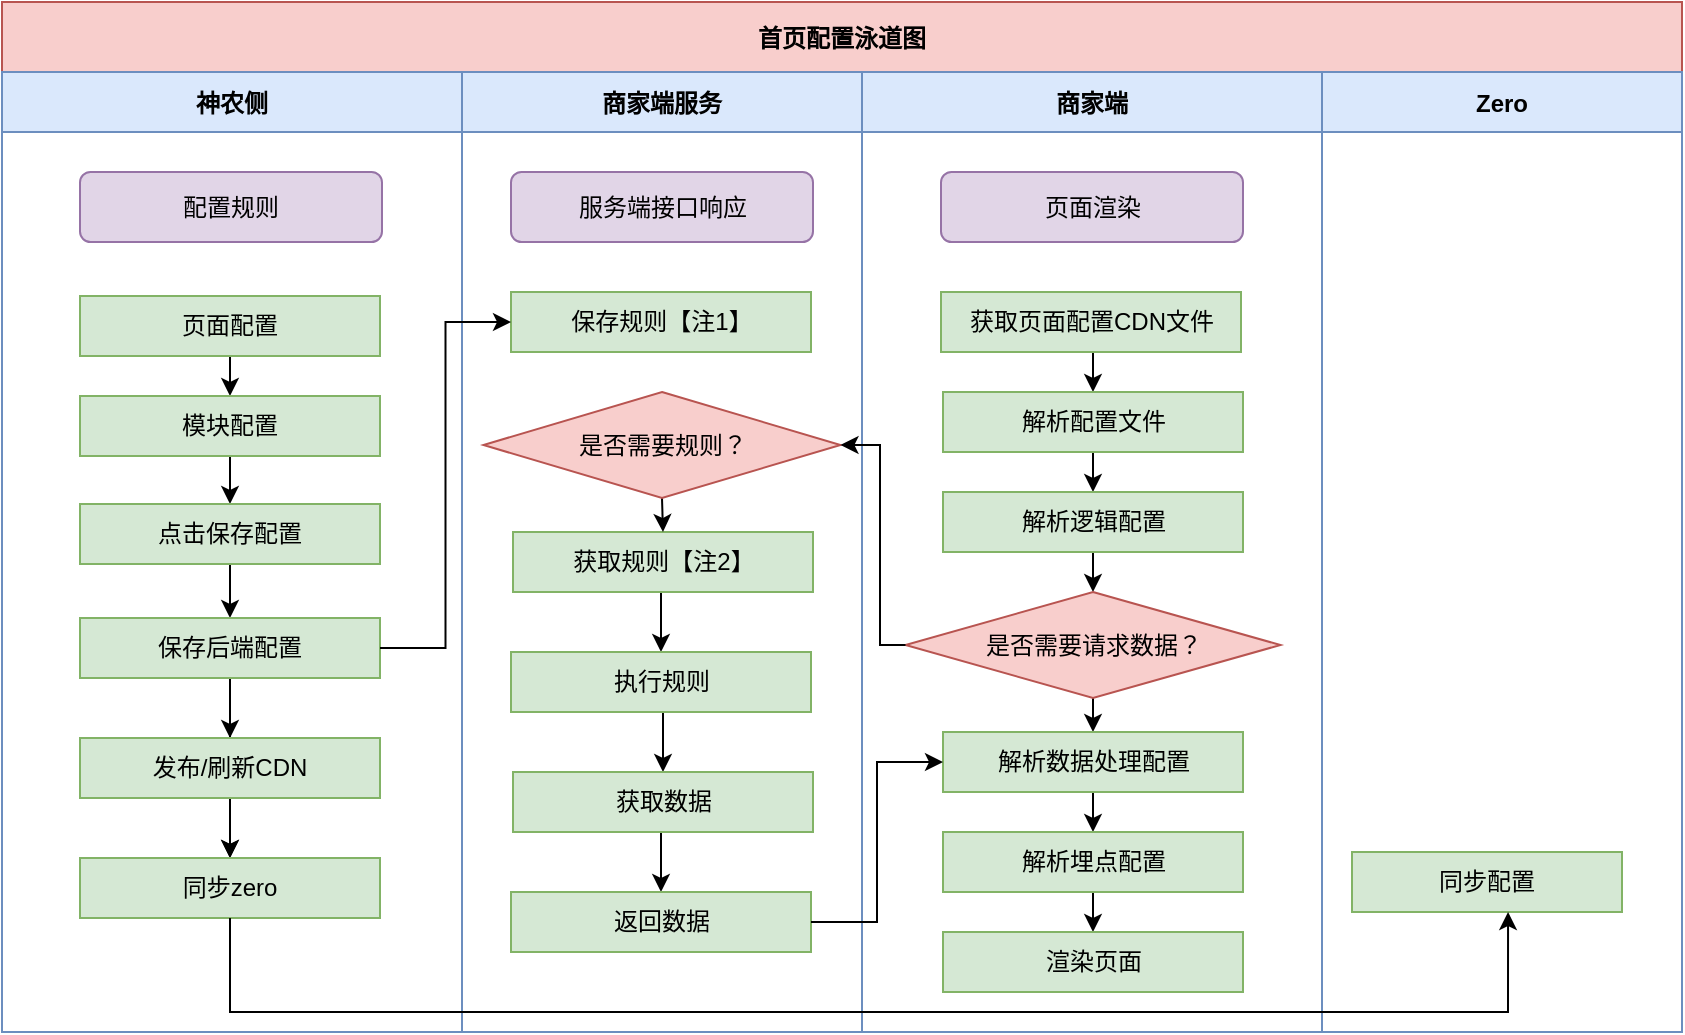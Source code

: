 <mxfile version="16.2.6" type="github">
  <diagram id="vu_ENW9BHtDXbUHurVaX" name="Page-1">
    <mxGraphModel dx="1005" dy="603" grid="1" gridSize="10" guides="1" tooltips="1" connect="1" arrows="1" fold="1" page="1" pageScale="1" pageWidth="827" pageHeight="1169" math="0" shadow="0">
      <root>
        <mxCell id="0" />
        <mxCell id="1" parent="0" />
        <mxCell id="evaJ3xZv_cRw8n1gjBS3-2" value="首页配置泳道图" style="swimlane;childLayout=stackLayout;resizeParent=1;resizeParentMax=0;startSize=35;fillColor=#f8cecc;strokeColor=#b85450;" vertex="1" parent="1">
          <mxGeometry x="29" y="45" width="840" height="515" as="geometry" />
        </mxCell>
        <mxCell id="evaJ3xZv_cRw8n1gjBS3-3" value="神农侧" style="swimlane;startSize=30;fillColor=#dae8fc;strokeColor=#6c8ebf;" vertex="1" parent="evaJ3xZv_cRw8n1gjBS3-2">
          <mxGeometry y="35" width="230" height="480" as="geometry" />
        </mxCell>
        <mxCell id="evaJ3xZv_cRw8n1gjBS3-36" style="edgeStyle=orthogonalEdgeStyle;rounded=0;orthogonalLoop=1;jettySize=auto;html=1;exitX=0.5;exitY=1;exitDx=0;exitDy=0;entryX=0.5;entryY=0;entryDx=0;entryDy=0;" edge="1" parent="evaJ3xZv_cRw8n1gjBS3-3" source="evaJ3xZv_cRw8n1gjBS3-8" target="evaJ3xZv_cRw8n1gjBS3-9">
          <mxGeometry relative="1" as="geometry" />
        </mxCell>
        <mxCell id="evaJ3xZv_cRw8n1gjBS3-8" value="页面配置" style="rounded=0;whiteSpace=wrap;html=1;fillColor=#d5e8d4;strokeColor=#82b366;" vertex="1" parent="evaJ3xZv_cRw8n1gjBS3-3">
          <mxGeometry x="39" y="112" width="150" height="30" as="geometry" />
        </mxCell>
        <mxCell id="evaJ3xZv_cRw8n1gjBS3-37" style="edgeStyle=orthogonalEdgeStyle;rounded=0;orthogonalLoop=1;jettySize=auto;html=1;exitX=0.5;exitY=1;exitDx=0;exitDy=0;entryX=0.5;entryY=0;entryDx=0;entryDy=0;" edge="1" parent="evaJ3xZv_cRw8n1gjBS3-3" source="evaJ3xZv_cRw8n1gjBS3-9" target="evaJ3xZv_cRw8n1gjBS3-11">
          <mxGeometry relative="1" as="geometry" />
        </mxCell>
        <mxCell id="evaJ3xZv_cRw8n1gjBS3-9" value="模块配置" style="rounded=0;whiteSpace=wrap;html=1;fillColor=#d5e8d4;strokeColor=#82b366;" vertex="1" parent="evaJ3xZv_cRw8n1gjBS3-3">
          <mxGeometry x="39" y="162" width="150" height="30" as="geometry" />
        </mxCell>
        <mxCell id="evaJ3xZv_cRw8n1gjBS3-63" style="edgeStyle=orthogonalEdgeStyle;rounded=0;orthogonalLoop=1;jettySize=auto;html=1;exitX=0.5;exitY=1;exitDx=0;exitDy=0;entryX=0.5;entryY=0;entryDx=0;entryDy=0;" edge="1" parent="evaJ3xZv_cRw8n1gjBS3-3" source="evaJ3xZv_cRw8n1gjBS3-11" target="evaJ3xZv_cRw8n1gjBS3-25">
          <mxGeometry relative="1" as="geometry" />
        </mxCell>
        <mxCell id="evaJ3xZv_cRw8n1gjBS3-11" value="点击保存配置" style="rounded=0;whiteSpace=wrap;html=1;fillColor=#d5e8d4;strokeColor=#82b366;" vertex="1" parent="evaJ3xZv_cRw8n1gjBS3-3">
          <mxGeometry x="39" y="216" width="150" height="30" as="geometry" />
        </mxCell>
        <mxCell id="evaJ3xZv_cRw8n1gjBS3-40" style="edgeStyle=orthogonalEdgeStyle;rounded=0;orthogonalLoop=1;jettySize=auto;html=1;exitX=0.5;exitY=1;exitDx=0;exitDy=0;entryX=0.5;entryY=0;entryDx=0;entryDy=0;" edge="1" parent="evaJ3xZv_cRw8n1gjBS3-3" source="evaJ3xZv_cRw8n1gjBS3-25" target="evaJ3xZv_cRw8n1gjBS3-26">
          <mxGeometry relative="1" as="geometry" />
        </mxCell>
        <mxCell id="evaJ3xZv_cRw8n1gjBS3-59" value="" style="edgeStyle=orthogonalEdgeStyle;rounded=0;orthogonalLoop=1;jettySize=auto;html=1;" edge="1" parent="evaJ3xZv_cRw8n1gjBS3-3" source="evaJ3xZv_cRw8n1gjBS3-25" target="evaJ3xZv_cRw8n1gjBS3-52">
          <mxGeometry relative="1" as="geometry" />
        </mxCell>
        <mxCell id="evaJ3xZv_cRw8n1gjBS3-25" value="保存后端配置" style="rounded=0;whiteSpace=wrap;html=1;fillColor=#d5e8d4;strokeColor=#82b366;" vertex="1" parent="evaJ3xZv_cRw8n1gjBS3-3">
          <mxGeometry x="39" y="273" width="150" height="30" as="geometry" />
        </mxCell>
        <mxCell id="evaJ3xZv_cRw8n1gjBS3-53" style="edgeStyle=orthogonalEdgeStyle;rounded=0;orthogonalLoop=1;jettySize=auto;html=1;exitX=0.5;exitY=1;exitDx=0;exitDy=0;entryX=0.5;entryY=0;entryDx=0;entryDy=0;" edge="1" parent="evaJ3xZv_cRw8n1gjBS3-3" source="evaJ3xZv_cRw8n1gjBS3-26" target="evaJ3xZv_cRw8n1gjBS3-52">
          <mxGeometry relative="1" as="geometry" />
        </mxCell>
        <mxCell id="evaJ3xZv_cRw8n1gjBS3-26" value="发布/刷新CDN" style="rounded=0;whiteSpace=wrap;html=1;fillColor=#d5e8d4;strokeColor=#82b366;" vertex="1" parent="evaJ3xZv_cRw8n1gjBS3-3">
          <mxGeometry x="39" y="333" width="150" height="30" as="geometry" />
        </mxCell>
        <mxCell id="evaJ3xZv_cRw8n1gjBS3-52" value="同步zero" style="rounded=0;whiteSpace=wrap;html=1;fillColor=#d5e8d4;strokeColor=#82b366;" vertex="1" parent="evaJ3xZv_cRw8n1gjBS3-3">
          <mxGeometry x="39" y="393" width="150" height="30" as="geometry" />
        </mxCell>
        <mxCell id="evaJ3xZv_cRw8n1gjBS3-61" value="配置规则" style="rounded=1;whiteSpace=wrap;html=1;fillColor=#e1d5e7;strokeColor=#9673a6;" vertex="1" parent="evaJ3xZv_cRw8n1gjBS3-3">
          <mxGeometry x="39" y="50" width="151" height="35" as="geometry" />
        </mxCell>
        <mxCell id="evaJ3xZv_cRw8n1gjBS3-4" value="商家端服务" style="swimlane;startSize=30;fillColor=#dae8fc;strokeColor=#6c8ebf;" vertex="1" parent="evaJ3xZv_cRw8n1gjBS3-2">
          <mxGeometry x="230" y="35" width="200" height="480" as="geometry" />
        </mxCell>
        <mxCell id="evaJ3xZv_cRw8n1gjBS3-24" value="保存规则【注1】" style="rounded=0;whiteSpace=wrap;html=1;fillColor=#d5e8d4;strokeColor=#82b366;" vertex="1" parent="evaJ3xZv_cRw8n1gjBS3-4">
          <mxGeometry x="24.5" y="110" width="150" height="30" as="geometry" />
        </mxCell>
        <mxCell id="evaJ3xZv_cRw8n1gjBS3-115" style="edgeStyle=orthogonalEdgeStyle;rounded=0;orthogonalLoop=1;jettySize=auto;html=1;exitX=0.5;exitY=1;exitDx=0;exitDy=0;entryX=0.5;entryY=0;entryDx=0;entryDy=0;" edge="1" parent="evaJ3xZv_cRw8n1gjBS3-4" source="evaJ3xZv_cRw8n1gjBS3-33" target="evaJ3xZv_cRw8n1gjBS3-103">
          <mxGeometry relative="1" as="geometry" />
        </mxCell>
        <mxCell id="evaJ3xZv_cRw8n1gjBS3-33" value="获取规则【注2】" style="rounded=0;whiteSpace=wrap;html=1;fillColor=#d5e8d4;strokeColor=#82b366;" vertex="1" parent="evaJ3xZv_cRw8n1gjBS3-4">
          <mxGeometry x="25.5" y="230" width="150" height="30" as="geometry" />
        </mxCell>
        <mxCell id="evaJ3xZv_cRw8n1gjBS3-64" value="服务端接口响应" style="rounded=1;whiteSpace=wrap;html=1;fillColor=#e1d5e7;strokeColor=#9673a6;" vertex="1" parent="evaJ3xZv_cRw8n1gjBS3-4">
          <mxGeometry x="24.5" y="50" width="151" height="35" as="geometry" />
        </mxCell>
        <mxCell id="evaJ3xZv_cRw8n1gjBS3-114" style="edgeStyle=orthogonalEdgeStyle;rounded=0;orthogonalLoop=1;jettySize=auto;html=1;exitX=0.5;exitY=1;exitDx=0;exitDy=0;entryX=0.5;entryY=0;entryDx=0;entryDy=0;" edge="1" parent="evaJ3xZv_cRw8n1gjBS3-4" source="evaJ3xZv_cRw8n1gjBS3-102" target="evaJ3xZv_cRw8n1gjBS3-33">
          <mxGeometry relative="1" as="geometry" />
        </mxCell>
        <mxCell id="evaJ3xZv_cRw8n1gjBS3-102" value="是否需要规则？" style="rhombus;whiteSpace=wrap;html=1;fillColor=#f8cecc;strokeColor=#b85450;" vertex="1" parent="evaJ3xZv_cRw8n1gjBS3-4">
          <mxGeometry x="10.75" y="160" width="178.5" height="53" as="geometry" />
        </mxCell>
        <mxCell id="evaJ3xZv_cRw8n1gjBS3-116" style="edgeStyle=orthogonalEdgeStyle;rounded=0;orthogonalLoop=1;jettySize=auto;html=1;exitX=0.5;exitY=1;exitDx=0;exitDy=0;entryX=0.5;entryY=0;entryDx=0;entryDy=0;" edge="1" parent="evaJ3xZv_cRw8n1gjBS3-4" source="evaJ3xZv_cRw8n1gjBS3-103" target="evaJ3xZv_cRw8n1gjBS3-104">
          <mxGeometry relative="1" as="geometry" />
        </mxCell>
        <mxCell id="evaJ3xZv_cRw8n1gjBS3-103" value="执行规则" style="rounded=0;whiteSpace=wrap;html=1;fillColor=#d5e8d4;strokeColor=#82b366;" vertex="1" parent="evaJ3xZv_cRw8n1gjBS3-4">
          <mxGeometry x="24.5" y="290" width="150" height="30" as="geometry" />
        </mxCell>
        <mxCell id="evaJ3xZv_cRw8n1gjBS3-117" style="edgeStyle=orthogonalEdgeStyle;rounded=0;orthogonalLoop=1;jettySize=auto;html=1;exitX=0.5;exitY=1;exitDx=0;exitDy=0;entryX=0.5;entryY=0;entryDx=0;entryDy=0;" edge="1" parent="evaJ3xZv_cRw8n1gjBS3-4" source="evaJ3xZv_cRw8n1gjBS3-104" target="evaJ3xZv_cRw8n1gjBS3-105">
          <mxGeometry relative="1" as="geometry" />
        </mxCell>
        <mxCell id="evaJ3xZv_cRw8n1gjBS3-104" value="获取数据" style="rounded=0;whiteSpace=wrap;html=1;fillColor=#d5e8d4;strokeColor=#82b366;" vertex="1" parent="evaJ3xZv_cRw8n1gjBS3-4">
          <mxGeometry x="25.5" y="350" width="150" height="30" as="geometry" />
        </mxCell>
        <mxCell id="evaJ3xZv_cRw8n1gjBS3-105" value="返回数据" style="rounded=0;whiteSpace=wrap;html=1;fillColor=#d5e8d4;strokeColor=#82b366;" vertex="1" parent="evaJ3xZv_cRw8n1gjBS3-4">
          <mxGeometry x="24.5" y="410" width="150" height="30" as="geometry" />
        </mxCell>
        <mxCell id="evaJ3xZv_cRw8n1gjBS3-5" value="商家端" style="swimlane;startSize=30;fillColor=#dae8fc;strokeColor=#6c8ebf;" vertex="1" parent="evaJ3xZv_cRw8n1gjBS3-2">
          <mxGeometry x="430" y="35" width="230" height="480" as="geometry" />
        </mxCell>
        <mxCell id="evaJ3xZv_cRw8n1gjBS3-107" style="edgeStyle=orthogonalEdgeStyle;rounded=0;orthogonalLoop=1;jettySize=auto;html=1;exitX=0.5;exitY=1;exitDx=0;exitDy=0;entryX=0.5;entryY=0;entryDx=0;entryDy=0;" edge="1" parent="evaJ3xZv_cRw8n1gjBS3-5" source="evaJ3xZv_cRw8n1gjBS3-28" target="evaJ3xZv_cRw8n1gjBS3-29">
          <mxGeometry relative="1" as="geometry" />
        </mxCell>
        <mxCell id="evaJ3xZv_cRw8n1gjBS3-28" value="获取页面配置CDN文件" style="rounded=0;whiteSpace=wrap;html=1;fillColor=#d5e8d4;strokeColor=#82b366;" vertex="1" parent="evaJ3xZv_cRw8n1gjBS3-5">
          <mxGeometry x="39.5" y="110" width="150" height="30" as="geometry" />
        </mxCell>
        <mxCell id="evaJ3xZv_cRw8n1gjBS3-108" style="edgeStyle=orthogonalEdgeStyle;rounded=0;orthogonalLoop=1;jettySize=auto;html=1;exitX=0.5;exitY=1;exitDx=0;exitDy=0;entryX=0.5;entryY=0;entryDx=0;entryDy=0;" edge="1" parent="evaJ3xZv_cRw8n1gjBS3-5" source="evaJ3xZv_cRw8n1gjBS3-29" target="evaJ3xZv_cRw8n1gjBS3-34">
          <mxGeometry relative="1" as="geometry" />
        </mxCell>
        <mxCell id="evaJ3xZv_cRw8n1gjBS3-29" value="解析配置文件" style="rounded=0;whiteSpace=wrap;html=1;fillColor=#d5e8d4;strokeColor=#82b366;" vertex="1" parent="evaJ3xZv_cRw8n1gjBS3-5">
          <mxGeometry x="40.5" y="160" width="150" height="30" as="geometry" />
        </mxCell>
        <mxCell id="evaJ3xZv_cRw8n1gjBS3-109" style="edgeStyle=orthogonalEdgeStyle;rounded=0;orthogonalLoop=1;jettySize=auto;html=1;exitX=0.5;exitY=1;exitDx=0;exitDy=0;entryX=0.5;entryY=0;entryDx=0;entryDy=0;" edge="1" parent="evaJ3xZv_cRw8n1gjBS3-5" source="evaJ3xZv_cRw8n1gjBS3-34" target="evaJ3xZv_cRw8n1gjBS3-68">
          <mxGeometry relative="1" as="geometry" />
        </mxCell>
        <mxCell id="evaJ3xZv_cRw8n1gjBS3-34" value="解析逻辑配置" style="rounded=0;whiteSpace=wrap;html=1;fillColor=#d5e8d4;strokeColor=#82b366;" vertex="1" parent="evaJ3xZv_cRw8n1gjBS3-5">
          <mxGeometry x="40.5" y="210" width="150" height="30" as="geometry" />
        </mxCell>
        <mxCell id="evaJ3xZv_cRw8n1gjBS3-65" value="页面渲染" style="rounded=1;whiteSpace=wrap;html=1;fillColor=#e1d5e7;strokeColor=#9673a6;" vertex="1" parent="evaJ3xZv_cRw8n1gjBS3-5">
          <mxGeometry x="39.5" y="50" width="151" height="35" as="geometry" />
        </mxCell>
        <mxCell id="evaJ3xZv_cRw8n1gjBS3-112" style="edgeStyle=orthogonalEdgeStyle;rounded=0;orthogonalLoop=1;jettySize=auto;html=1;exitX=0.5;exitY=1;exitDx=0;exitDy=0;entryX=0.5;entryY=0;entryDx=0;entryDy=0;" edge="1" parent="evaJ3xZv_cRw8n1gjBS3-5" source="evaJ3xZv_cRw8n1gjBS3-68" target="evaJ3xZv_cRw8n1gjBS3-69">
          <mxGeometry relative="1" as="geometry" />
        </mxCell>
        <mxCell id="evaJ3xZv_cRw8n1gjBS3-68" value="是否需要请求数据？" style="rhombus;whiteSpace=wrap;html=1;fillColor=#f8cecc;strokeColor=#b85450;" vertex="1" parent="evaJ3xZv_cRw8n1gjBS3-5">
          <mxGeometry x="21.75" y="260" width="187.5" height="53" as="geometry" />
        </mxCell>
        <mxCell id="evaJ3xZv_cRw8n1gjBS3-111" style="edgeStyle=orthogonalEdgeStyle;rounded=0;orthogonalLoop=1;jettySize=auto;html=1;exitX=0.5;exitY=1;exitDx=0;exitDy=0;entryX=0.5;entryY=0;entryDx=0;entryDy=0;" edge="1" parent="evaJ3xZv_cRw8n1gjBS3-5" source="evaJ3xZv_cRw8n1gjBS3-69" target="evaJ3xZv_cRw8n1gjBS3-70">
          <mxGeometry relative="1" as="geometry" />
        </mxCell>
        <mxCell id="evaJ3xZv_cRw8n1gjBS3-69" value="解析数据处理配置" style="rounded=0;whiteSpace=wrap;html=1;fillColor=#d5e8d4;strokeColor=#82b366;" vertex="1" parent="evaJ3xZv_cRw8n1gjBS3-5">
          <mxGeometry x="40.5" y="330" width="150" height="30" as="geometry" />
        </mxCell>
        <mxCell id="evaJ3xZv_cRw8n1gjBS3-110" style="edgeStyle=orthogonalEdgeStyle;rounded=0;orthogonalLoop=1;jettySize=auto;html=1;exitX=0.5;exitY=1;exitDx=0;exitDy=0;entryX=0.5;entryY=0;entryDx=0;entryDy=0;" edge="1" parent="evaJ3xZv_cRw8n1gjBS3-5" source="evaJ3xZv_cRw8n1gjBS3-70" target="evaJ3xZv_cRw8n1gjBS3-101">
          <mxGeometry relative="1" as="geometry" />
        </mxCell>
        <mxCell id="evaJ3xZv_cRw8n1gjBS3-70" value="解析埋点配置&lt;span style=&quot;color: rgba(0 , 0 , 0 , 0) ; font-family: monospace ; font-size: 0px&quot;&gt;%3CmxGraphModel%3E%3Croot%3E%3CmxCell%20id%3D%220%22%2F%3E%3CmxCell%20id%3D%221%22%20parent%3D%220%22%2F%3E%3CmxCell%20id%3D%222%22%20value%3D%22%E8%A7%A3%E6%9E%90%E6%95%B0%E6%8D%AE%E5%A4%84%E7%90%86%E9%85%8D%E7%BD%AE%22%20style%3D%22rounded%3D0%3BwhiteSpace%3Dwrap%3Bhtml%3D1%3BfillColor%3D%23d5e8d4%3BstrokeColor%3D%2382b366%3B%22%20vertex%3D%221%22%20parent%3D%221%22%3E%3CmxGeometry%20x%3D%22465.5%22%20y%3D%22410%22%20width%3D%22150%22%20height%3D%2230%22%20as%3D%22geometry%22%2F%3E%3C%2FmxCell%3E%3C%2Froot%3E%3C%2FmxGraphModel%3E&lt;/span&gt;" style="rounded=0;whiteSpace=wrap;html=1;fillColor=#d5e8d4;strokeColor=#82b366;" vertex="1" parent="evaJ3xZv_cRw8n1gjBS3-5">
          <mxGeometry x="40.5" y="380" width="150" height="30" as="geometry" />
        </mxCell>
        <mxCell id="evaJ3xZv_cRw8n1gjBS3-101" value="渲染页面" style="rounded=0;whiteSpace=wrap;html=1;fillColor=#d5e8d4;strokeColor=#82b366;" vertex="1" parent="evaJ3xZv_cRw8n1gjBS3-5">
          <mxGeometry x="40.5" y="430" width="150" height="30" as="geometry" />
        </mxCell>
        <mxCell id="evaJ3xZv_cRw8n1gjBS3-23" value="Zero" style="swimlane;startSize=30;fillColor=#dae8fc;strokeColor=#6c8ebf;" vertex="1" parent="evaJ3xZv_cRw8n1gjBS3-2">
          <mxGeometry x="660" y="35" width="180" height="480" as="geometry" />
        </mxCell>
        <mxCell id="evaJ3xZv_cRw8n1gjBS3-27" value="同步配置" style="rounded=0;whiteSpace=wrap;html=1;fillColor=#d5e8d4;strokeColor=#82b366;" vertex="1" parent="evaJ3xZv_cRw8n1gjBS3-23">
          <mxGeometry x="15" y="390" width="135" height="30" as="geometry" />
        </mxCell>
        <mxCell id="evaJ3xZv_cRw8n1gjBS3-106" style="edgeStyle=orthogonalEdgeStyle;rounded=0;orthogonalLoop=1;jettySize=auto;html=1;exitX=1;exitY=0.5;exitDx=0;exitDy=0;entryX=0;entryY=0.5;entryDx=0;entryDy=0;" edge="1" parent="evaJ3xZv_cRw8n1gjBS3-2" source="evaJ3xZv_cRw8n1gjBS3-25" target="evaJ3xZv_cRw8n1gjBS3-24">
          <mxGeometry relative="1" as="geometry" />
        </mxCell>
        <mxCell id="evaJ3xZv_cRw8n1gjBS3-118" style="edgeStyle=orthogonalEdgeStyle;rounded=0;orthogonalLoop=1;jettySize=auto;html=1;exitX=1;exitY=0.5;exitDx=0;exitDy=0;entryX=0;entryY=0.5;entryDx=0;entryDy=0;" edge="1" parent="evaJ3xZv_cRw8n1gjBS3-2" source="evaJ3xZv_cRw8n1gjBS3-105" target="evaJ3xZv_cRw8n1gjBS3-69">
          <mxGeometry relative="1" as="geometry" />
        </mxCell>
        <mxCell id="evaJ3xZv_cRw8n1gjBS3-119" style="edgeStyle=orthogonalEdgeStyle;rounded=0;orthogonalLoop=1;jettySize=auto;html=1;exitX=0;exitY=0.5;exitDx=0;exitDy=0;entryX=1;entryY=0.5;entryDx=0;entryDy=0;" edge="1" parent="evaJ3xZv_cRw8n1gjBS3-2" source="evaJ3xZv_cRw8n1gjBS3-68" target="evaJ3xZv_cRw8n1gjBS3-102">
          <mxGeometry relative="1" as="geometry">
            <Array as="points">
              <mxPoint x="439" y="322" />
              <mxPoint x="439" y="222" />
            </Array>
          </mxGeometry>
        </mxCell>
        <mxCell id="evaJ3xZv_cRw8n1gjBS3-120" style="edgeStyle=orthogonalEdgeStyle;rounded=0;orthogonalLoop=1;jettySize=auto;html=1;exitX=0.5;exitY=1;exitDx=0;exitDy=0;entryX=0.578;entryY=1;entryDx=0;entryDy=0;entryPerimeter=0;" edge="1" parent="evaJ3xZv_cRw8n1gjBS3-2" source="evaJ3xZv_cRw8n1gjBS3-52" target="evaJ3xZv_cRw8n1gjBS3-27">
          <mxGeometry relative="1" as="geometry">
            <Array as="points">
              <mxPoint x="114" y="505" />
              <mxPoint x="753" y="505" />
            </Array>
          </mxGeometry>
        </mxCell>
      </root>
    </mxGraphModel>
  </diagram>
</mxfile>
